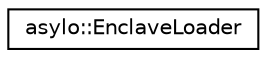 digraph "Graphical Class Hierarchy"
{
  edge [fontname="Helvetica",fontsize="10",labelfontname="Helvetica",labelfontsize="10"];
  node [fontname="Helvetica",fontsize="10",shape=record];
  rankdir="LR";
  Node0 [label="asylo::EnclaveLoader",height=0.2,width=0.4,color="black", fillcolor="white", style="filled",URL="$classasylo_1_1EnclaveLoader.html",tooltip="An abstract enclave loader. "];
}

